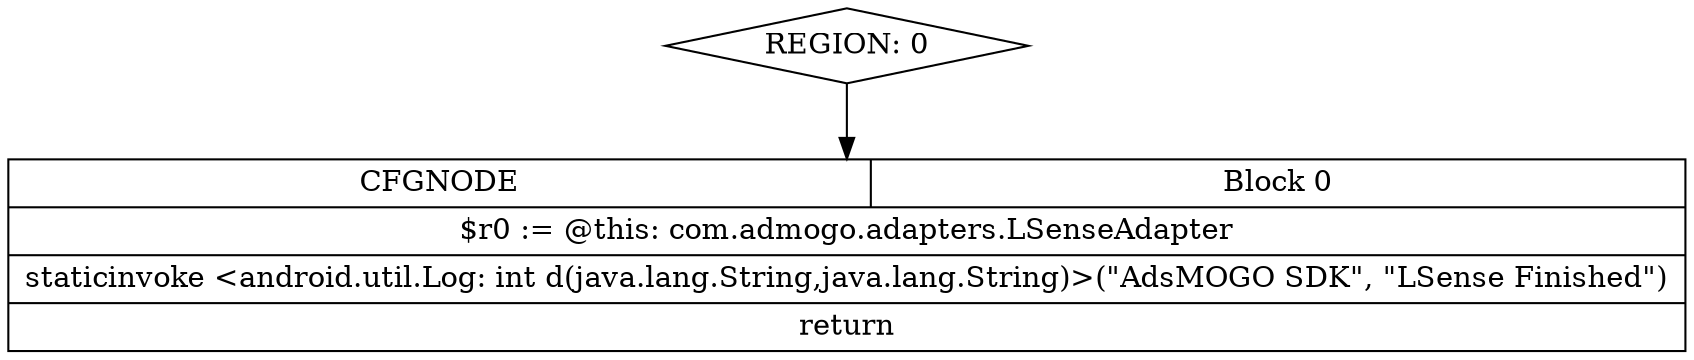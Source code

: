 digraph "finish" {
    node [shape=record];
    "REGION: 0" [shape=diamond,];
    "CFGNODE: Block #0" [label="{{ CFGNODE| Block 0}|$r0 := @this: com.admogo.adapters.LSenseAdapter|staticinvoke \<android.util.Log: int d(java.lang.String,java.lang.String)\>(\"AdsMOGO SDK\", \"LSense Finished\")|return}",];
    "REGION: 0"->"CFGNODE: Block #0";
}
